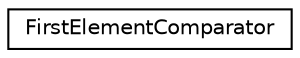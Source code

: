 digraph "Graphical Class Hierarchy"
{
  edge [fontname="Helvetica",fontsize="10",labelfontname="Helvetica",labelfontsize="10"];
  node [fontname="Helvetica",fontsize="10",shape=record];
  rankdir="LR";
  Node0 [label="FirstElementComparator",height=0.2,width=0.4,color="black", fillcolor="white", style="filled",URL="$structkaldi_1_1nnet3_1_1FirstElementComparator.html"];
}
